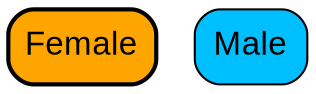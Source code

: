 digraph {
        	node[fontsize=16, fontname=Arial, shape=box, style="filled,rounded"];
        	edge[minlen=1.5, penwidth=1.5, tailtooltip="", headtooltip=""];

        	"Female" [shape="Mrecord", label="Female", tooltip="Female (Female animals):
	", fillcolor=orange, style="filled,rounded,bold"] ;
	"Male" [shape="Mrecord", label="Male", tooltip="Male (Male animals):
	", fillcolor=deepskyblue, style="filled,rounded"] ;
}
